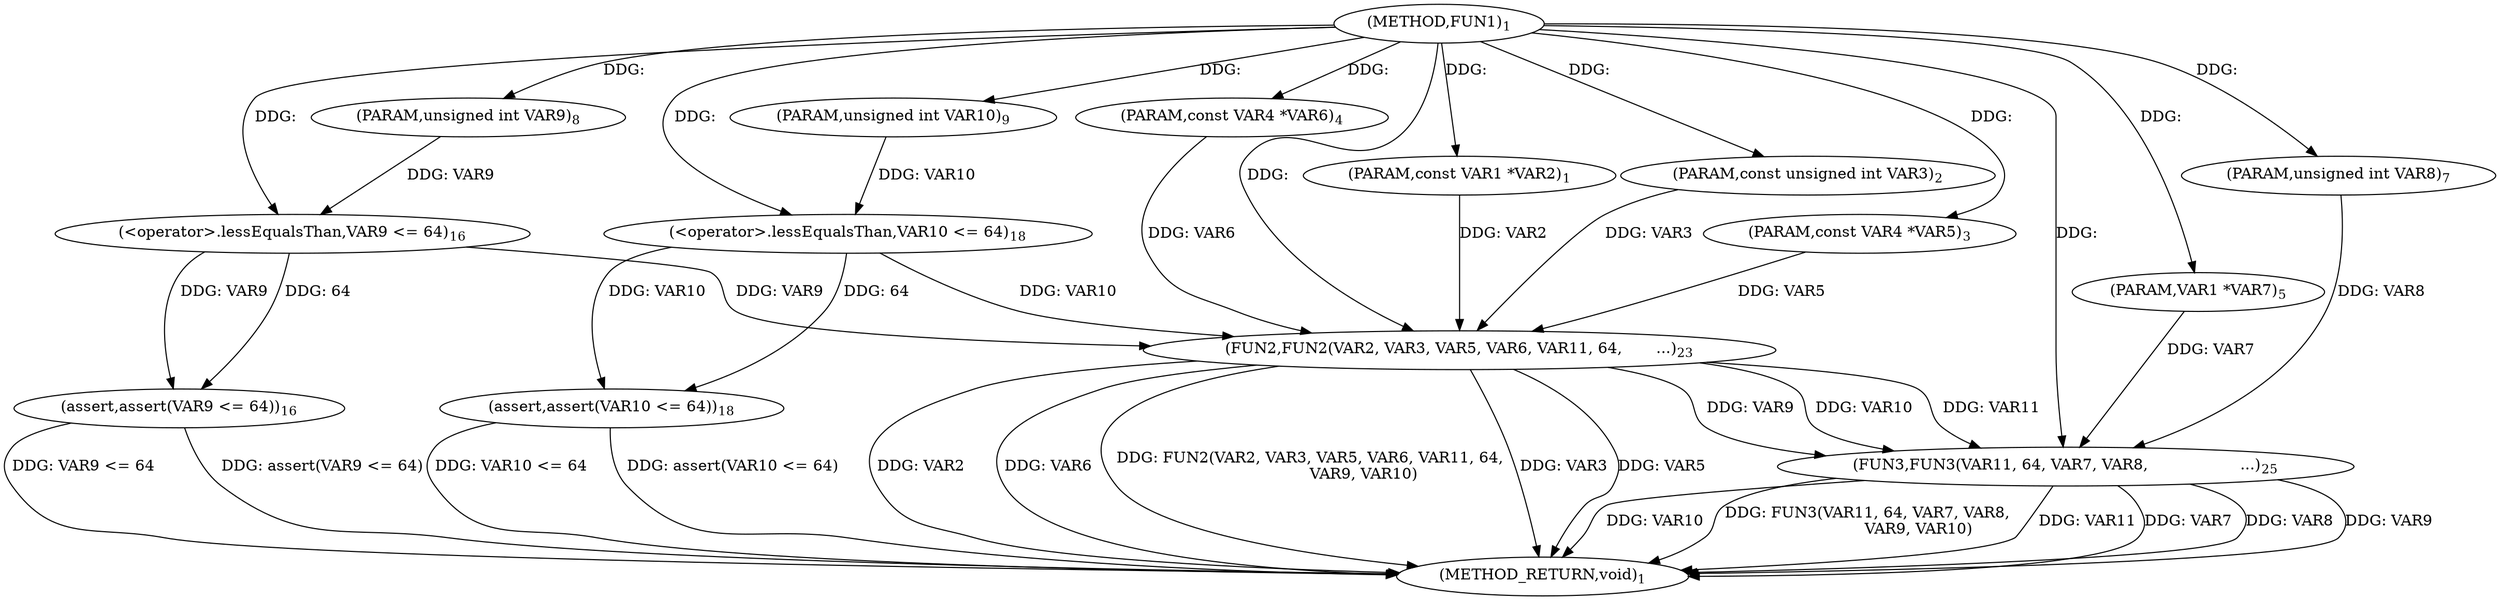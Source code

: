 digraph "FUN1" {  
"8" [label = <(METHOD,FUN1)<SUB>1</SUB>> ]
"43" [label = <(METHOD_RETURN,void)<SUB>1</SUB>> ]
"9" [label = <(PARAM,const VAR1 *VAR2)<SUB>1</SUB>> ]
"10" [label = <(PARAM,const unsigned int VAR3)<SUB>2</SUB>> ]
"11" [label = <(PARAM,const VAR4 *VAR5)<SUB>3</SUB>> ]
"12" [label = <(PARAM,const VAR4 *VAR6)<SUB>4</SUB>> ]
"13" [label = <(PARAM,VAR1 *VAR7)<SUB>5</SUB>> ]
"14" [label = <(PARAM,unsigned int VAR8)<SUB>7</SUB>> ]
"15" [label = <(PARAM,unsigned int VAR9)<SUB>8</SUB>> ]
"16" [label = <(PARAM,unsigned int VAR10)<SUB>9</SUB>> ]
"19" [label = <(assert,assert(VAR9 &lt;= 64))<SUB>16</SUB>> ]
"23" [label = <(assert,assert(VAR10 &lt;= 64))<SUB>18</SUB>> ]
"27" [label = <(FUN2,FUN2(VAR2, VAR3, VAR5, VAR6, VAR11, 64,
       ...)<SUB>23</SUB>> ]
"36" [label = <(FUN3,FUN3(VAR11, 64, VAR7, VAR8,
                   ...)<SUB>25</SUB>> ]
"20" [label = <(&lt;operator&gt;.lessEqualsThan,VAR9 &lt;= 64)<SUB>16</SUB>> ]
"24" [label = <(&lt;operator&gt;.lessEqualsThan,VAR10 &lt;= 64)<SUB>18</SUB>> ]
  "19" -> "43"  [ label = "DDG: VAR9 &lt;= 64"] 
  "19" -> "43"  [ label = "DDG: assert(VAR9 &lt;= 64)"] 
  "23" -> "43"  [ label = "DDG: VAR10 &lt;= 64"] 
  "23" -> "43"  [ label = "DDG: assert(VAR10 &lt;= 64)"] 
  "27" -> "43"  [ label = "DDG: VAR2"] 
  "27" -> "43"  [ label = "DDG: VAR3"] 
  "27" -> "43"  [ label = "DDG: VAR5"] 
  "27" -> "43"  [ label = "DDG: VAR6"] 
  "27" -> "43"  [ label = "DDG: FUN2(VAR2, VAR3, VAR5, VAR6, VAR11, 64,
                      VAR9, VAR10)"] 
  "36" -> "43"  [ label = "DDG: VAR11"] 
  "36" -> "43"  [ label = "DDG: VAR7"] 
  "36" -> "43"  [ label = "DDG: VAR8"] 
  "36" -> "43"  [ label = "DDG: VAR9"] 
  "36" -> "43"  [ label = "DDG: VAR10"] 
  "36" -> "43"  [ label = "DDG: FUN3(VAR11, 64, VAR7, VAR8,
                     VAR9, VAR10)"] 
  "8" -> "9"  [ label = "DDG: "] 
  "8" -> "10"  [ label = "DDG: "] 
  "8" -> "11"  [ label = "DDG: "] 
  "8" -> "12"  [ label = "DDG: "] 
  "8" -> "13"  [ label = "DDG: "] 
  "8" -> "14"  [ label = "DDG: "] 
  "8" -> "15"  [ label = "DDG: "] 
  "8" -> "16"  [ label = "DDG: "] 
  "20" -> "19"  [ label = "DDG: VAR9"] 
  "20" -> "19"  [ label = "DDG: 64"] 
  "24" -> "23"  [ label = "DDG: VAR10"] 
  "24" -> "23"  [ label = "DDG: 64"] 
  "9" -> "27"  [ label = "DDG: VAR2"] 
  "8" -> "27"  [ label = "DDG: "] 
  "10" -> "27"  [ label = "DDG: VAR3"] 
  "11" -> "27"  [ label = "DDG: VAR5"] 
  "12" -> "27"  [ label = "DDG: VAR6"] 
  "20" -> "27"  [ label = "DDG: VAR9"] 
  "24" -> "27"  [ label = "DDG: VAR10"] 
  "27" -> "36"  [ label = "DDG: VAR11"] 
  "8" -> "36"  [ label = "DDG: "] 
  "13" -> "36"  [ label = "DDG: VAR7"] 
  "14" -> "36"  [ label = "DDG: VAR8"] 
  "27" -> "36"  [ label = "DDG: VAR9"] 
  "27" -> "36"  [ label = "DDG: VAR10"] 
  "15" -> "20"  [ label = "DDG: VAR9"] 
  "8" -> "20"  [ label = "DDG: "] 
  "16" -> "24"  [ label = "DDG: VAR10"] 
  "8" -> "24"  [ label = "DDG: "] 
}
